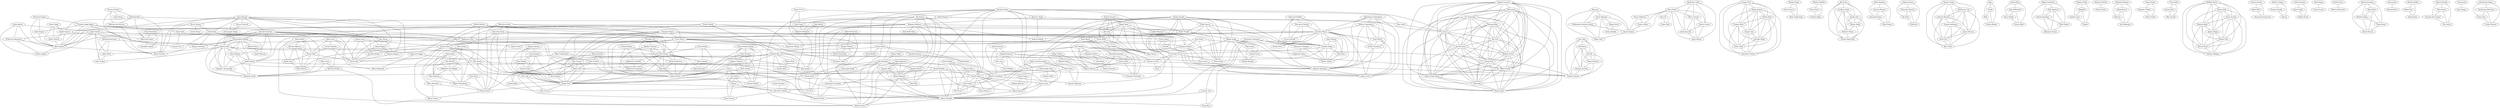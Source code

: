 strict graph G {
"Sonakshi Sinha";
"Arjun Kapoor";
"Priyanshu Chatterjee";
"Shraddha Das";
"Vishwa Mohan Badola";
"Arjun Rampal";
"Raj Kumar Yadav";
"Sharman Joshi";
"Anil Kapoor";
"Neha Ghelot";
"Swapna Nair";
"Zakir Hussain";
Dhanush;
"Asha Bhosle";
"Mangal Singh";
"Supriya Kumari";
"Sanjeev Jaiswal";
"Swara Bhaskar";
"Shruti Haasan";
"Neetu Singh";
"Vinay Pathak";
"Rhehan Malliek";
"Ranveer Singh";
"Rajpal Yadav";
"Pooja Chopra";
"Aanjjan Srivastav";
"Manoj Joshi";
"Raj Premi";
"Rohit Rajawat";
"Kirti Kulhari";
"Emraan Hashmi";
"Farzad Jehani";
"Taapsee Pannu";
"Kalki Koechlin";
"Mayuresh Wadkar";
"Manjari Fadnis";
"Pooja Bharti";
"Sai Tamhankar";
"Deepika Padukone";
Raju;
Tabu;
"Amir Dalvi";
"Kajal Aggarwal";
Dharmendra;
"Deepti Naval";
"Minissha Lamba";
"Niraj Kabi";
"Ragini Nandwani";
"Dharmesh Yelande";
"Imran Khan";
"Johny Lever";
"Amitabh Bachchan";
"Varun Badola";
"Waqima Gabbi";
"Riya Sen";
"Divyendu Sharma";
"Ileana D'Cruz";
"Ranbir Kapoor";
"Neha Ahuja";
"Rati Agnihotri";
"Ruslaan Mumtaz";
"Mushtaq Khan";
"Pankaj Tripathi";
"Waheeda Rehman";
"Jaya Prada";
"Kristina Akheeva";
"Sonal Chauhan";
"Ajay Devgn";
"Ashok Kumar";
"Hrithik Roshan";
"Gopal Thakur";
"Farooq Sheikh";
"Ranjan Chhabra";
"Jaideep Ahlawat";
"Purab Kohli";
"Mohd. Zeeshan Ayyub";
"Anshul Kataria";
"Jackie Shroff";
"Ann Mitchai";
"Shahid Kapoor";
"Abhishek Bachchan";
"Mona Wasu";
"Divya Dutta";
"Deepak Dobriyal";
"Prithviraj Sukumaran";
"Urvashi Rautela";
"Sunny Deol";
"Mona Lizza";
"Radhika Menon";
"Preity Zinta";
"Boman Irani";
"Manoj Bajpai";
"Harsh Raj Gond";
"Pulkit Samrat";
"Madhurima Tuli";
"Priyanka Chopra";
"Nargis Fakhri";
"Tena Desae";
"Manish Paul";
"Prateik Babbar";
"Siddharth Van Shipley";
"Irrfan Khan";
"Disha Pandey";
"Rituparna Sengupta";
"Sonu Sood";
"Richa Chadda";
"Asif Basra";
"Prabal Panjabi";
"Aftab Shivdasani";
"Mahakshay Chakraborty";
"Chetna Pande";
"Vivek Oberoi";
"Arshad Warsi";
"Kangana Ranaut";
"Nawazuddin Siddiqui";
"Paresh Ganatra";
"Katrina Kaif";
Asrani;
"Prem Chopra";
"Naseeruddin Shah";
"John Abraham";
"Rayo Bakhirta";
"Bipasha Basu";
"Bobby Deol";
"Saurabh Shukla";
"Leander Paes";
"Ranbir Chakma";
"Jackky Bhagnani";
"Tripta Parashar";
"Rohan Jardosh";
"Pawan Malhotra";
"Anushka Sharma";
"Parineeti Chopra";
"Dhruv Ganesh";
"Hitesh Patel";
"Paru Uma";
"Poonam Pandey";
Rehman;
"Manjot Singh";
"Manish Chaudhary";
"Neha Hinge";
"Mithun Chakraborty";
"Kay Kay Menon";
"Rajneesh Duggal";
"Prakash Raj";
"Juhi Chawla";
"Sunil Sawara";
"Arjun Mathur";
"Veena Malik";
"Aradhna Gupta";
"Kangna Ranaut";
"Farhan Akhtar";
"Ram Charan";
"Vishakha Singh";
"Sunil Shetty";
"Santosh Barmola";
"Ashwini Kalsekar";
"Hasan Zaidi";
"Aayushi Sharma";
"Anupam Kher";
"Shaad Randhawa";
"Rohit Bakshi";
"Benjamin Gilani";
"Sarita Joshi";
"Kareena Kapoor";
"Aida Al-Khashef";
"Soha Ali Khan";
"Lara Dutta";
Highphill;
"Karan Kundra";
"Asif Ali";
"Sheetal Singh";
"Maan Singh Deep";
"Kartik Tiwari";
"Priya Bathija";
"Mohammed Zeeshan Ayyub";
"Konkona Sen Sharma";
"Nana Patekar";
"Misti Mukherjee";
"Rajeev Khandelwal";
"Sharat Saxena";
"Neena Kulkarni";
Chutji;
"Akash Singh";
"Vinay Shukla";
"Chitrangda Singh";
"Rajender Thakur";
"Shilpa Shukla";
"Sushant Singh Rajput";
"Prachi Desai";
"Doyel Dhawan";
"Arya Babbar";
"Sachiin J Joshi";
"Anshuman Jha";
"Darshan Jariwala";
"Manjari Phadnis";
"Madhavi Sharma";
"Izabelle Leite";
"Suzana Rodrigues";
"Vaani Kapoor";
"Paras Arora";
"Isabelle Adjani";
"Sonali Bendre";
"Adi Irani";
"Sohum Shah";
"Sumeet Nijhawan";
"Ali Fazal";
Vikram;
"Aparna Bajpai";
"Amit Sadh";
"Gulshan Grover";
"Aarya Kumar";
"Manoj Bajpayee";
"Ravi Kishan";
"Andrea Jeremiah";
"Ashmit Patel";
"Touqeer Khan";
"Kulraj Randhawa";
"Rani Mukerji";
"Tanuj Virwani";
"Supriya Pathak";
"Anaika Soti";
"Ganesh Yadav";
"Shadab Kamal";
"Vir Das";
"Manu Rishi";
"Anurita Jha";
"Atul Parchure";
"Mahie Gill";
"Nandini Vaid";
"Bharati Achrekar";
"Vikram Singh";
"Rhea Chakraborty";
"Rajeshwari Sachdev";
"Chunky Pandey";
"Aditya Roy Kapur";
"Pankaj Kapur";
"Eijaz Khan";
"Rahul Bose";
"Anjali Patil";
"Atul Kulkarni";
"Saif Ali Khan";
"Gaurav Dwivedi";
"Puja Gupta";
"Paoli Dam";
Balli;
"Rajkummar Rao";
"Vidya Balan";
"Sunny Leone";
"Raghubir Yadav";
"Aditi Rao Hydari";
"Dev Goel";
"Adhyayan Suman";
"Aamir Khan";
"Yuvika Chaudhary";
"Vidyut Jamwal";
"Nushrat Bharucha";
"Lauren Gottlieb";
"Shadaab Khan";
"Mahesh Manjrekar";
"Jimmy Shergill";
"Mahesh Thakur";
"Ranvir Shorey";
"Tahira Kochchar";
"Dolly Ahluwalia";
"Varun Sharma";
"Tigmanshu Dhulia";
"Manisha Kelkar";
"Makarand Deshpande";
"Gunjan Vyas";
"Gihana Khan";
"Girish Kumar";
"Ali Zafar";
"Mukesh Tiwari";
"Amrita Rao";
"Saqib Saleem";
"Hussain Kuwajerwala";
"Kumar Mayank";
"Parul Yadav";
"Elli Avram";
Govinda;
"Prabhu Deva";
Tamannaah;
"Pallavi Sharda";
"Ronit Roy";
"Shekhar Kapur";
"Ravish Desai";
"Pooja Bose";
"Chitrangada Singh";
"Akshay Kumar";
"Neil Nitin Mukesh";
"Elena Kazan";
"Pooja Kumar";
"Luke Kenny";
"Kunaal Roy Kapur";
"Yashpal Sharma";
"Chhota Bheem";
"Nishant Malkani";
"Ayushmann Khurrana";
"Harsh Chhaya";
"Sadashiv Amrapurkar";
"Shraddha Kapoor";
"Padmini Kolhapure";
"Sanjai Mishra";
"Chirag Patil";
"Kamal Hassan";
"Sayantika Banerjee";
"Aanamika Bawa";
"Priya Anand";
"Randeep Hooda";
"Mita Vasisht";
"Sonam Kapoor";
"Ashwin Mushran";
"Ajay Devgan";
Siddharth;
"Aditya Om";
"Saurabh Singh";
"Sachiin Joshi";
"Milind Gunaji";
"Sanjay Dutt";
"Harish Patel";
Shivam;
"Anjula Singh Mahor";
"Uday Chopra";
"Jacqueline Fernandez";
"Riya Vij";
"Taaha Shah";
"Neha Sharma";
"Arshad Khan";
"Ritesh Deshmukh";
Anisa;
"Rajesh Sharma";
"Pooja Salvi";
"Prosenjit Chatterjee";
"Amrita Puri";
"Ameesha Patel";
"Abhay Deol";
"Om Puri";
"Anant Jog";
Mahak;
"Javed Jaffrey";
"Rajan Verma";
"Puneet Singh Ratn";
"Sumit Suri";
"Rishi Kapoor";
"Ishita Salot";
"Mohd Nazim";
"Paresh Rawal";
"Chandan Roy Sanyal";
"Akash Chopra";
"Shilpa Anand";
"Nisha Triloki";
"Anand Tiwari";
"Pramod Pathak";
"Joy Mukherjee";
"Sasheh Aagha";
"Kunal Khemu";
"Mohan Joshi";
"Devendra Trivedi";
"Ram Kapoor";
"Dimple Kapadia";
"Adah Sharma";
"Huma Qureshi";
"Vinay Virmani";
"Johnny Lever";
"Jitin Gulati";
"Arfi Lamba";
"Shah Rukh Khan";
"Karishma Tanna";
"Evelyn Sharma";
"Sonakshi Sinha" -- "Sunny Leone";
"Sonakshi Sinha" -- "Akshay Kumar";
"Sonakshi Sinha" -- "Sonali Bendre";
"Sonakshi Sinha" -- "Shahid Kapoor";
"Sonakshi Sinha" -- "Imran Khan";
"Sonakshi Sinha" -- "Saif Ali Khan";
"Sonakshi Sinha" -- "Jimmy Shergill";
"Sonakshi Sinha" -- "Sonu Sood";
"Sonakshi Sinha" -- "Vidyut Jamwal";
"Sonakshi Sinha" -- "Ranveer Singh";
"Sonakshi Sinha" -- "Chunky Pandey";
"Sonakshi Sinha" -- Asrani;
"Arjun Kapoor" -- "Prithviraj Sukumaran";
"Arjun Kapoor" -- "Jackie Shroff";
"Arjun Kapoor" -- "Rishi Kapoor";
"Arjun Kapoor" -- "Sasheh Aagha";
"Priyanshu Chatterjee" -- "Pooja Bose";
"Priyanshu Chatterjee" -- "Raghubir Yadav";
"Priyanshu Chatterjee" -- "Harsh Chhaya";
"Priyanshu Chatterjee" -- "Leander Paes";
"Priyanshu Chatterjee" -- "Jimmy Shergill";
"Priyanshu Chatterjee" -- "Rituparna Sengupta";
"Shraddha Das" -- "Madhavi Sharma";
"Shraddha Das" -- "Kulraj Randhawa";
"Shraddha Das" -- "Ravi Kishan";
"Shraddha Das" -- "Sanjai Mishra";
"Shraddha Das" -- "Eijaz Khan";
"Vishwa Mohan Badola" -- "Ranjan Chhabra";
"Vishwa Mohan Badola" -- "Disha Pandey";
"Vishwa Mohan Badola" -- "Sanjai Mishra";
"Vishwa Mohan Badola" -- "Zakir Hussain";
"Vishwa Mohan Badola" -- "Pramod Pathak";
"Arjun Rampal" -- "Manoj Bajpai";
"Arjun Rampal" -- "Chitrangada Singh";
"Arjun Rampal" -- "Huma Qureshi";
"Arjun Rampal" -- "Irrfan Khan";
"Arjun Rampal" -- "Amrita Rao";
"Arjun Rampal" -- "Shruti Haasan";
"Arjun Rampal" -- "Amitabh Bachchan";
"Arjun Rampal" -- "Gaurav Dwivedi";
"Arjun Rampal" -- "Rishi Kapoor";
"Arjun Rampal" -- "Kareena Kapoor";
"Arjun Rampal" -- "Ajay Devgn";
"Raj Kumar Yadav" -- "Anshuman Jha";
"Raj Kumar Yadav" -- "Aarya Kumar";
"Raj Kumar Yadav" -- "Sharat Saxena";
"Raj Kumar Yadav" -- "Divya Dutta";
"Raj Kumar Yadav" -- "Dhruv Ganesh";
"Sharman Joshi" -- "Soha Ali Khan";
"Sharman Joshi" -- "Sanjai Mishra";
"Sharman Joshi" -- "Javed Jaffrey";
"Anil Kapoor" -- "Deepika Padukone";
"Anil Kapoor" -- "Ameesha Patel";
"Anil Kapoor" -- "Saif Ali Khan";
"Anil Kapoor" -- "John Abraham";
"Anil Kapoor" -- "Kangna Ranaut";
"Anil Kapoor" -- "Manoj Bajpayee";
"Anil Kapoor" -- "Jacqueline Fernandez";
"Anil Kapoor" -- "Ronit Roy";
"Neha Ghelot" -- "Ann Mitchai";
"Neha Ghelot" -- "Siddharth Van Shipley";
"Neha Ghelot" -- "Neha Ahuja";
"Neha Ghelot" -- "Rayo Bakhirta";
"Neha Ghelot" -- "Rajeev Khandelwal";
"Swapna Nair" -- "Saurabh Singh";
"Swapna Nair" -- "Rohan Jardosh";
"Swapna Nair" -- "Touqeer Khan";
"Swapna Nair" -- "Gunjan Vyas";
"Swapna Nair" -- "Hitesh Patel";
"Swapna Nair" -- "Devendra Trivedi";
"Swapna Nair" -- "Ishita Salot";
"Zakir Hussain" -- "Ranjan Chhabra";
"Zakir Hussain" -- "Disha Pandey";
"Zakir Hussain" -- "Sanjai Mishra";
"Zakir Hussain" -- "Pramod Pathak";
Dhanush -- "Mohammed Zeeshan Ayyub";
Dhanush -- "Abhay Deol";
Dhanush -- "Sonam Kapoor";
Dhanush -- "Swara Bhaskar";
"Asha Bhosle" -- "Padmini Kolhapure";
"Asha Bhosle" -- "Ram Kapoor";
"Mangal Singh" -- "Sunil Sawara";
"Mangal Singh" -- "Maan Singh Deep";
"Supriya Kumari" -- "Rajan Verma";
"Supriya Kumari" -- "Rajpal Yadav";
"Supriya Kumari" -- "Veena Malik";
"Supriya Kumari" -- "Riya Sen";
"Supriya Kumari" -- "Arya Babbar";
"Sanjeev Jaiswal" -- "Atul Kulkarni";
"Sanjeev Jaiswal" -- "Ganesh Yadav";
"Sanjeev Jaiswal" -- "Nana Patekar";
"Sanjeev Jaiswal" -- "Farzad Jehani";
"Swara Bhaskar" -- "Deepti Naval";
"Swara Bhaskar" -- "Mohammed Zeeshan Ayyub";
"Swara Bhaskar" -- "Abhay Deol";
"Swara Bhaskar" -- "Farooq Sheikh";
"Swara Bhaskar" -- "Sonam Kapoor";
"Shruti Haasan" -- "Huma Qureshi";
"Shruti Haasan" -- "Irrfan Khan";
"Shruti Haasan" -- "Rishi Kapoor";
"Shruti Haasan" -- "Girish Kumar";
"Neetu Singh" -- "Pallavi Sharda";
"Neetu Singh" -- "Rishi Kapoor";
"Neetu Singh" -- "Ranbir Kapoor";
"Vinay Pathak" -- "Ravi Kishan";
"Vinay Pathak" -- "Dolly Ahluwalia";
"Vinay Pathak" -- "Ranvir Shorey";
"Rhehan Malliek" -- "Isabelle Adjani";
"Rhehan Malliek" -- "Preity Zinta";
"Ranveer Singh" -- "Supriya Pathak";
"Ranveer Singh" -- "Richa Chadda";
"Ranveer Singh" -- "Deepika Padukone";
"Rajpal Yadav" -- "Riya Sen";
"Rajpal Yadav" -- "Arya Babbar";
"Rajpal Yadav" -- "Jackky Bhagnani";
"Rajpal Yadav" -- "Rajan Verma";
"Rajpal Yadav" -- "Veena Malik";
"Rajpal Yadav" -- "Priya Anand";
"Pooja Chopra" -- "Vidyut Jamwal";
"Pooja Chopra" -- "Jaideep Ahlawat";
"Aanjjan Srivastav" -- "Sai Tamhankar";
"Aanjjan Srivastav" -- "Mushtaq Khan";
"Aanjjan Srivastav" -- "Mukesh Tiwari";
"Aanjjan Srivastav" -- "Mohan Joshi";
"Aanjjan Srivastav" -- "Milind Gunaji";
"Aanjjan Srivastav" -- "Anjula Singh Mahor";
"Aanjjan Srivastav" -- "Chirag Patil";
"Aanjjan Srivastav" -- "Anant Jog";
"Aanjjan Srivastav" -- "Atul Parchure";
"Aanjjan Srivastav" -- "Adi Irani";
"Aanjjan Srivastav" -- "Manoj Joshi";
"Aanjjan Srivastav" -- Asrani;
"Manoj Joshi" -- "Sai Tamhankar";
"Manoj Joshi" -- "Mushtaq Khan";
"Manoj Joshi" -- "Mukesh Tiwari";
"Manoj Joshi" -- "Mohan Joshi";
"Manoj Joshi" -- "Milind Gunaji";
"Manoj Joshi" -- "Anjula Singh Mahor";
"Manoj Joshi" -- "Chirag Patil";
"Manoj Joshi" -- "Atul Parchure";
"Manoj Joshi" -- "Adi Irani";
"Manoj Joshi" -- "Anant Jog";
"Manoj Joshi" -- Asrani;
"Raj Premi" -- "Aradhna Gupta";
"Raj Premi" -- "Puneet Singh Ratn";
"Raj Premi" -- "Anaika Soti";
"Raj Premi" -- "Mahesh Thakur";
"Raj Premi" -- "Vikram Singh";
"Rohit Rajawat" -- "Aanamika Bawa";
"Rohit Rajawat" -- "Mohd Nazim";
"Rohit Rajawat" -- "Aayushi Sharma";
"Kirti Kulhari" -- "Benjamin Gilani";
"Kirti Kulhari" -- "Yashpal Sharma";
"Kirti Kulhari" -- "Gulshan Grover";
"Kirti Kulhari" -- "Vir Das";
"Kirti Kulhari" -- "Luke Kenny";
"Kirti Kulhari" -- "Deepak Dobriyal";
"Kirti Kulhari" -- "Ashwin Mushran";
"Emraan Hashmi" -- "Vidya Balan";
"Emraan Hashmi" -- "Kalki Koechlin";
"Emraan Hashmi" -- "Konkona Sen Sharma";
"Emraan Hashmi" -- "Huma Qureshi";
"Farzad Jehani" -- "Atul Kulkarni";
"Farzad Jehani" -- "Ganesh Yadav";
"Farzad Jehani" -- "Nana Patekar";
"Taapsee Pannu" -- "Divyendu Sharma";
"Taapsee Pannu" -- Siddharth;
"Taapsee Pannu" -- "Ali Zafar";
"Kalki Koechlin" -- "Aditya Roy Kapur";
"Kalki Koechlin" -- "Deepika Padukone";
"Kalki Koechlin" -- "Huma Qureshi";
"Kalki Koechlin" -- "Ranbir Kapoor";
"Kalki Koechlin" -- "Konkona Sen Sharma";
"Mayuresh Wadkar" -- "Dharmesh Yelande";
"Mayuresh Wadkar" -- "Kay Kay Menon";
"Mayuresh Wadkar" -- "Prabhu Deva";
"Mayuresh Wadkar" -- "Lauren Gottlieb";
"Manjari Fadnis" -- "Madhurima Tuli";
"Manjari Fadnis" -- "Santosh Barmola";
"Manjari Fadnis" -- "Suzana Rodrigues";
"Manjari Fadnis" -- "Sumit Suri";
"Manjari Fadnis" -- "Jitin Gulati";
"Manjari Fadnis" -- "Varun Sharma";
"Pooja Bharti" -- "Rajesh Sharma";
"Pooja Bharti" -- "Sayantika Banerjee";
"Pooja Bharti" -- "Arya Babbar";
"Pooja Bharti" -- "Harish Patel";
"Pooja Bharti" -- "Prosenjit Chatterjee";
"Sai Tamhankar" -- "Mushtaq Khan";
"Sai Tamhankar" -- "Mukesh Tiwari";
"Sai Tamhankar" -- "Mohan Joshi";
"Sai Tamhankar" -- "Milind Gunaji";
"Sai Tamhankar" -- "Anjula Singh Mahor";
"Sai Tamhankar" -- "Chirag Patil";
"Sai Tamhankar" -- "Anant Jog";
"Sai Tamhankar" -- "Atul Parchure";
"Sai Tamhankar" -- "Adi Irani";
"Sai Tamhankar" -- Asrani;
"Deepika Padukone" -- "Aditya Roy Kapur";
"Deepika Padukone" -- "Richa Chadda";
"Deepika Padukone" -- "Ameesha Patel";
"Deepika Padukone" -- "Ranbir Kapoor";
"Deepika Padukone" -- "Saif Ali Khan";
"Deepika Padukone" -- "John Abraham";
"Deepika Padukone" -- "Jacqueline Fernandez";
"Deepika Padukone" -- "Supriya Pathak";
"Deepika Padukone" -- "Shah Rukh Khan";
Raju -- Balli;
Raju -- "Chhota Bheem";
Raju -- Chutji;
Tabu -- "Lara Dutta";
Tabu -- Vikram;
Tabu -- "Neil Nitin Mukesh";
Tabu -- "Vinay Virmani";
"Amir Dalvi" -- "Asif Ali";
"Amir Dalvi" -- "Darshan Jariwala";
"Amir Dalvi" -- "Asif Basra";
"Amir Dalvi" -- "Yashpal Sharma";
"Amir Dalvi" -- "Neena Kulkarni";
"Kajal Aggarwal" -- "Anupam Kher";
"Kajal Aggarwal" -- "Jimmy Shergill";
"Kajal Aggarwal" -- "Manoj Bajpayee";
"Kajal Aggarwal" -- "Akshay Kumar";
Dharmendra -- "Bobby Deol";
Dharmendra -- "Kristina Akheeva";
Dharmendra -- "Sunny Deol";
Dharmendra -- "Neha Sharma";
"Deepti Naval" -- "Farooq Sheikh";
"Minissha Lamba" -- "Harsh Raj Gond";
"Minissha Lamba" -- "Paresh Rawal";
"Minissha Lamba" -- "Sanjay Dutt";
"Minissha Lamba" -- "Arshad Warsi";
"Minissha Lamba" -- "Ravi Kishan";
"Minissha Lamba" -- "Vivek Oberoi";
"Niraj Kabi" -- "Aida Al-Khashef";
"Niraj Kabi" -- "Sohum Shah";
"Niraj Kabi" -- "Vinay Shukla";
"Ragini Nandwani" -- "Rohit Bakshi";
"Ragini Nandwani" -- "Rati Agnihotri";
"Ragini Nandwani" -- "Adhyayan Suman";
"Ragini Nandwani" -- "Ashwini Kalsekar";
"Dharmesh Yelande" -- "Kay Kay Menon";
"Dharmesh Yelande" -- "Prabhu Deva";
"Dharmesh Yelande" -- "Lauren Gottlieb";
"Imran Khan" -- "Pankaj Kapur";
"Imran Khan" -- "Akshay Kumar";
"Imran Khan" -- "Sonali Bendre";
"Imran Khan" -- "Kareena Kapoor";
"Imran Khan" -- "Anushka Sharma";
"Johny Lever" -- "Aditi Rao Hydari";
"Johny Lever" -- "Urvashi Rautela";
"Johny Lever" -- "Amrita Rao";
"Johny Lever" -- "Sunny Deol";
"Johny Lever" -- "Akshay Kumar";
"Amitabh Bachchan" -- "Manoj Bajpai";
"Amitabh Bachchan" -- "Randeep Hooda";
"Amitabh Bachchan" -- "Nawazuddin Siddiqui";
"Amitabh Bachchan" -- "Amrita Rao";
"Amitabh Bachchan" -- "Rani Mukerji";
"Amitabh Bachchan" -- "Kareena Kapoor";
"Amitabh Bachchan" -- "Ajay Devgn";
"Amitabh Bachchan" -- "Sadashiv Amrapurkar";
"Amitabh Bachchan" -- "Katrina Kaif";
"Amitabh Bachchan" -- "Saqib Saleem";
"Varun Badola" -- "Manish Paul";
"Varun Badola" -- "Manish Chaudhary";
"Varun Badola" -- "Puja Gupta";
"Varun Badola" -- "Elli Avram";
"Waqima Gabbi" -- Mahak;
"Waqima Gabbi" -- Highphill;
"Waqima Gabbi" -- "Izabelle Leite";
"Riya Sen" -- "Rajan Verma";
"Riya Sen" -- "Veena Malik";
"Riya Sen" -- "Arya Babbar";
"Divyendu Sharma" -- Siddharth;
"Divyendu Sharma" -- "Ali Zafar";
"Ileana D'Cruz" -- "Padmini Kolhapure";
"Ileana D'Cruz" -- "Parul Yadav";
"Ileana D'Cruz" -- "Shahid Kapoor";
"Ranbir Kapoor" -- "Aditya Roy Kapur";
"Ranbir Kapoor" -- "Rishi Kapoor";
"Ranbir Kapoor" -- "Pallavi Sharda";
"Neha Ahuja" -- "Siddharth Van Shipley";
"Neha Ahuja" -- "Ann Mitchai";
"Neha Ahuja" -- "Rayo Bakhirta";
"Neha Ahuja" -- "Rajeev Khandelwal";
"Rati Agnihotri" -- "Rohit Bakshi";
"Rati Agnihotri" -- "Adhyayan Suman";
"Rati Agnihotri" -- "Ashwini Kalsekar";
"Ruslaan Mumtaz" -- "Chetna Pande";
"Mushtaq Khan" -- "Mukesh Tiwari";
"Mushtaq Khan" -- "Mohan Joshi";
"Mushtaq Khan" -- "Milind Gunaji";
"Mushtaq Khan" -- "Anjula Singh Mahor";
"Mushtaq Khan" -- "Chirag Patil";
"Mushtaq Khan" -- "Anant Jog";
"Mushtaq Khan" -- "Atul Parchure";
"Mushtaq Khan" -- "Adi Irani";
"Mushtaq Khan" -- Asrani;
"Pankaj Tripathi" -- "Ali Fazal";
"Pankaj Tripathi" -- "Richa Chadda";
"Pankaj Tripathi" -- "Pulkit Samrat";
"Pankaj Tripathi" -- "Vishakha Singh";
"Pankaj Tripathi" -- "Mona Wasu";
"Pankaj Tripathi" -- "Sumeet Nijhawan";
"Pankaj Tripathi" -- "Mohd. Zeeshan Ayyub";
"Pankaj Tripathi" -- "Manjot Singh";
"Pankaj Tripathi" -- "Priya Anand";
"Pankaj Tripathi" -- "Manish Chaudhary";
"Waheeda Rehman" -- "Ashok Kumar";
"Waheeda Rehman" -- "Joy Mukherjee";
"Waheeda Rehman" -- Rehman;
"Jaya Prada" -- "Kangana Ranaut";
"Jaya Prada" -- "Paras Arora";
"Jaya Prada" -- "Prakash Raj";
"Jaya Prada" -- "Mahesh Manjrekar";
"Kristina Akheeva" -- "Bobby Deol";
"Kristina Akheeva" -- "Sunny Deol";
"Kristina Akheeva" -- "Neha Sharma";
"Sonal Chauhan" -- "Neil Nitin Mukesh";
"Ajay Devgn" -- "Amrita Rao";
"Ajay Devgn" -- "Manoj Bajpai";
"Ajay Devgn" -- "Kareena Kapoor";
"Ashok Kumar" -- "Joy Mukherjee";
"Ashok Kumar" -- Rehman;
"Hrithik Roshan" -- "Kangana Ranaut";
"Hrithik Roshan" -- "Rajneesh Duggal";
"Hrithik Roshan" -- "Misti Mukherjee";
"Hrithik Roshan" -- "Priyanka Chopra";
"Hrithik Roshan" -- "Juhi Chawla";
"Hrithik Roshan" -- "Vivek Oberoi";
"Hrithik Roshan" -- "Katrina Kaif";
"Gopal Thakur" -- "Rajender Thakur";
"Gopal Thakur" -- "Nisha Triloki";
"Ranjan Chhabra" -- "Disha Pandey";
"Ranjan Chhabra" -- "Sanjai Mishra";
"Ranjan Chhabra" -- "Pramod Pathak";
"Jaideep Ahlawat" -- "Vidyut Jamwal";
"Purab Kohli" -- "Sarita Joshi";
"Purab Kohli" -- "Mita Vasisht";
"Mohd. Zeeshan Ayyub" -- "Mona Wasu";
"Mohd. Zeeshan Ayyub" -- "Sumeet Nijhawan";
"Mohd. Zeeshan Ayyub" -- "Manish Chaudhary";
"Anshul Kataria" -- "Priya Bathija";
"Anshul Kataria" -- "Paru Uma";
"Anshul Kataria" -- "Deepak Dobriyal";
"Jackie Shroff" -- "Sasheh Aagha";
"Jackie Shroff" -- "Abhishek Bachchan";
"Jackie Shroff" -- "Ashmit Patel";
"Jackie Shroff" -- "Katrina Kaif";
"Jackie Shroff" -- "Aamir Khan";
"Jackie Shroff" -- "Rishi Kapoor";
"Jackie Shroff" -- "Uday Chopra";
"Jackie Shroff" -- "Prithviraj Sukumaran";
"Jackie Shroff" -- "Veena Malik";
"Ann Mitchai" -- "Siddharth Van Shipley";
"Ann Mitchai" -- "Rayo Bakhirta";
"Ann Mitchai" -- "Rajeev Khandelwal";
"Shahid Kapoor" -- "Parul Yadav";
"Shahid Kapoor" -- "Padmini Kolhapure";
"Shahid Kapoor" -- "Sonu Sood";
"Shahid Kapoor" -- Asrani;
"Abhishek Bachchan" -- "Aamir Khan";
"Abhishek Bachchan" -- "Katrina Kaif";
"Abhishek Bachchan" -- "Uday Chopra";
"Mona Wasu" -- "Sumeet Nijhawan";
"Mona Wasu" -- "Manish Chaudhary";
"Divya Dutta" -- "Riya Vij";
"Divya Dutta" -- "Taaha Shah";
"Divya Dutta" -- "Anshuman Jha";
"Divya Dutta" -- "Aarya Kumar";
"Divya Dutta" -- "Sharat Saxena";
"Divya Dutta" -- "Farhan Akhtar";
"Divya Dutta" -- "Pawan Malhotra";
"Divya Dutta" -- "Dhruv Ganesh";
"Divya Dutta" -- "Sonam Kapoor";
"Deepak Dobriyal" -- "Yashpal Sharma";
"Deepak Dobriyal" -- "Gulshan Grover";
"Deepak Dobriyal" -- "Priya Bathija";
"Deepak Dobriyal" -- "Vir Das";
"Deepak Dobriyal" -- "Paru Uma";
"Prithviraj Sukumaran" -- "Sasheh Aagha";
"Prithviraj Sukumaran" -- "Rishi Kapoor";
"Urvashi Rautela" -- "Amrita Rao";
"Urvashi Rautela" -- "Sunny Deol";
"Sunny Deol" -- "Neha Sharma";
"Sunny Deol" -- "Bobby Deol";
"Sunny Deol" -- "Amrita Rao";
"Mona Lizza" -- "Aditi Rao Hydari";
"Mona Lizza" -- "Randeep Hooda";
"Radhika Menon" -- "Karan Kundra";
"Radhika Menon" -- "Aparna Bajpai";
"Radhika Menon" -- "Sheetal Singh";
"Radhika Menon" -- "Nishant Malkani";
"Radhika Menon" -- "Hasan Zaidi";
"Radhika Menon" -- "Nandini Vaid";
"Radhika Menon" -- "Ravish Desai";
"Preity Zinta" -- "Isabelle Adjani";
"Boman Irani" -- "Saurabh Shukla";
"Boman Irani" -- "Amrita Rao";
"Boman Irani" -- "Arshad Warsi";
"Manoj Bajpai" -- "Kareena Kapoor";
"Manoj Bajpai" -- "Amrita Rao";
"Harsh Raj Gond" -- "Ravi Kishan";
"Harsh Raj Gond" -- "Paresh Rawal";
"Harsh Raj Gond" -- "Sanjay Dutt";
"Harsh Raj Gond" -- "Arshad Warsi";
"Harsh Raj Gond" -- "Vivek Oberoi";
"Pulkit Samrat" -- "Ali Fazal";
"Pulkit Samrat" -- "Richa Chadda";
"Pulkit Samrat" -- "Vishakha Singh";
"Pulkit Samrat" -- "Manjot Singh";
"Pulkit Samrat" -- "Priya Anand";
"Madhurima Tuli" -- "Santosh Barmola";
"Madhurima Tuli" -- "Suzana Rodrigues";
"Madhurima Tuli" -- "Sumit Suri";
"Madhurima Tuli" -- "Jitin Gulati";
"Madhurima Tuli" -- "Varun Sharma";
"Priyanka Chopra" -- "Atul Kulkarni";
"Priyanka Chopra" -- "Kangana Ranaut";
"Priyanka Chopra" -- "Vivek Oberoi";
"Priyanka Chopra" -- "Prem Chopra";
"Priyanka Chopra" -- "Sanjay Dutt";
"Priyanka Chopra" -- "Prakash Raj";
"Priyanka Chopra" -- Govinda;
"Priyanka Chopra" -- "Johnny Lever";
"Priyanka Chopra" -- "Ram Charan";
"Priyanka Chopra" -- "Mahie Gill";
"Nargis Fakhri" -- "John Abraham";
"Tena Desae" -- "Paresh Rawal";
"Tena Desae" -- "Rajeev Khandelwal";
"Manish Paul" -- "Manish Chaudhary";
"Manish Paul" -- "Puja Gupta";
"Manish Paul" -- "Elli Avram";
"Prateik Babbar" -- "Makarand Deshpande";
"Prateik Babbar" -- "Rajeshwari Sachdev";
"Prateik Babbar" -- "Ravi Kishan";
"Siddharth Van Shipley" -- "Rayo Bakhirta";
"Siddharth Van Shipley" -- "Rajeev Khandelwal";
"Irrfan Khan" -- "Bharati Achrekar";
"Irrfan Khan" -- "Nawazuddin Siddiqui";
"Irrfan Khan" -- "Huma Qureshi";
"Irrfan Khan" -- "Jimmy Shergill";
"Irrfan Khan" -- "Rishi Kapoor";
"Irrfan Khan" -- "Soha Ali Khan";
"Irrfan Khan" -- "Mahie Gill";
"Disha Pandey" -- "Sanjai Mishra";
"Disha Pandey" -- "Pramod Pathak";
"Rituparna Sengupta" -- "Raghubir Yadav";
"Rituparna Sengupta" -- "Harsh Chhaya";
"Sonu Sood" -- Asrani;
"Richa Chadda" -- "Ali Fazal";
"Richa Chadda" -- "Vishakha Singh";
"Richa Chadda" -- "Supriya Pathak";
"Richa Chadda" -- "Manjot Singh";
"Richa Chadda" -- "Priya Anand";
"Asif Basra" -- "Darshan Jariwala";
"Asif Basra" -- "Yashpal Sharma";
"Asif Basra" -- "Neena Kulkarni";
"Asif Basra" -- "Asif Ali";
"Prabal Panjabi" -- "Tigmanshu Dhulia";
"Prabal Panjabi" -- "Ram Kapoor";
"Prabal Panjabi" -- "Rhea Chakraborty";
"Prabal Panjabi" -- "Kay Kay Menon";
"Prabal Panjabi" -- "Saqib Saleem";
"Prabal Panjabi" -- "Rajkummar Rao";
"Aftab Shivdasani" -- "Karishma Tanna";
"Aftab Shivdasani" -- "Vivek Oberoi";
"Aftab Shivdasani" -- "Manjari Phadnis";
"Aftab Shivdasani" -- "Ritesh Deshmukh";
"Mahakshay Chakraborty" -- "Sunil Shetty";
"Mahakshay Chakraborty" -- "Mahesh Manjrekar";
"Mahakshay Chakraborty" -- "Johnny Lever";
"Mahakshay Chakraborty" -- "Yuvika Chaudhary";
"Mahakshay Chakraborty" -- "Mithun Chakraborty";
"Mahakshay Chakraborty" -- "Kay Kay Menon";
"Vivek Oberoi" -- "Karishma Tanna";
"Vivek Oberoi" -- "Kangana Ranaut";
"Vivek Oberoi" -- "Paresh Rawal";
"Vivek Oberoi" -- "Neha Sharma";
"Vivek Oberoi" -- "Manjari Phadnis";
"Vivek Oberoi" -- "Sanjay Dutt";
"Vivek Oberoi" -- "Ritesh Deshmukh";
"Vivek Oberoi" -- "Arshad Warsi";
"Vivek Oberoi" -- "Ravi Kishan";
"Arshad Warsi" -- "Paresh Rawal";
"Arshad Warsi" -- "Akash Chopra";
"Arshad Warsi" -- "Amrita Rao";
"Arshad Warsi" -- "Saurabh Shukla";
"Arshad Warsi" -- "Sanjay Dutt";
"Arshad Warsi" -- "Ravi Kishan";
"Arshad Warsi" -- "Tahira Kochchar";
"Kangana Ranaut" -- "Paras Arora";
"Kangana Ranaut" -- "Prakash Raj";
"Kangana Ranaut" -- "Mahesh Manjrekar";
"Nawazuddin Siddiqui" -- "Doyel Dhawan";
"Nawazuddin Siddiqui" -- "Bharati Achrekar";
"Nawazuddin Siddiqui" -- "Randeep Hooda";
"Nawazuddin Siddiqui" -- "Rani Mukerji";
"Nawazuddin Siddiqui" -- "Bipasha Basu";
"Nawazuddin Siddiqui" -- "Sadashiv Amrapurkar";
"Nawazuddin Siddiqui" -- "Katrina Kaif";
"Nawazuddin Siddiqui" -- "Saqib Saleem";
"Paresh Ganatra" -- "Hussain Kuwajerwala";
"Paresh Ganatra" -- "Anjali Patil";
"Katrina Kaif" -- "Rajneesh Duggal";
"Katrina Kaif" -- "Misti Mukherjee";
"Katrina Kaif" -- "Rani Mukerji";
"Katrina Kaif" -- "Juhi Chawla";
"Katrina Kaif" -- "Randeep Hooda";
"Katrina Kaif" -- "Aamir Khan";
"Katrina Kaif" -- "Uday Chopra";
"Katrina Kaif" -- "Sadashiv Amrapurkar";
"Katrina Kaif" -- "Saqib Saleem";
Asrani -- "Mukesh Tiwari";
Asrani -- "Mohan Joshi";
Asrani -- "Milind Gunaji";
Asrani -- "Anjula Singh Mahor";
Asrani -- "Chirag Patil";
Asrani -- "Anant Jog";
Asrani -- "Atul Parchure";
Asrani -- "Adi Irani";
"Prem Chopra" -- "Johnny Lever";
"Prem Chopra" -- Govinda;
"Naseeruddin Shah" -- "Sunny Leone";
"Naseeruddin Shah" -- "Randeep Hooda";
"Naseeruddin Shah" -- "Sachiin J Joshi";
"John Abraham" -- "Chitrangda Singh";
"John Abraham" -- "Ameesha Patel";
"John Abraham" -- "Prachi Desai";
"John Abraham" -- "Saif Ali Khan";
"John Abraham" -- "Kangna Ranaut";
"John Abraham" -- "Manoj Bajpayee";
"John Abraham" -- "Jacqueline Fernandez";
"John Abraham" -- "Ronit Roy";
"Rayo Bakhirta" -- "Rajeev Khandelwal";
"Bipasha Basu" -- "Doyel Dhawan";
"Bobby Deol" -- "Neha Sharma";
"Saurabh Shukla" -- "Amrita Rao";
"Leander Paes" -- "Pooja Bose";
"Leander Paes" -- "Jimmy Shergill";
"Ranbir Chakma" -- Shivam;
"Ranbir Chakma" -- "Poonam Pandey";
"Jackky Bhagnani" -- "Priya Anand";
"Tripta Parashar" -- "Akash Singh";
"Tripta Parashar" -- "Shilpa Anand";
"Rohan Jardosh" -- "Saurabh Singh";
"Rohan Jardosh" -- "Touqeer Khan";
"Rohan Jardosh" -- "Gunjan Vyas";
"Rohan Jardosh" -- "Hitesh Patel";
"Rohan Jardosh" -- "Devendra Trivedi";
"Rohan Jardosh" -- "Ishita Salot";
"Pawan Malhotra" -- "Farhan Akhtar";
"Pawan Malhotra" -- "Sonam Kapoor";
"Anushka Sharma" -- "Pankaj Kapur";
"Parineeti Chopra" -- "Vaani Kapoor";
"Parineeti Chopra" -- "Rishi Kapoor";
"Parineeti Chopra" -- "Sushant Singh Rajput";
"Dhruv Ganesh" -- "Anshuman Jha";
"Dhruv Ganesh" -- "Aarya Kumar";
"Dhruv Ganesh" -- "Sharat Saxena";
"Hitesh Patel" -- "Saurabh Singh";
"Hitesh Patel" -- "Touqeer Khan";
"Hitesh Patel" -- "Gunjan Vyas";
"Hitesh Patel" -- "Devendra Trivedi";
"Hitesh Patel" -- "Ishita Salot";
"Paru Uma" -- "Priya Bathija";
"Poonam Pandey" -- Shivam;
Rehman -- "Joy Mukherjee";
"Manjot Singh" -- "Ali Fazal";
"Manjot Singh" -- "Vishakha Singh";
"Manjot Singh" -- "Manu Rishi";
"Manjot Singh" -- "Anand Tiwari";
"Manjot Singh" -- "Dimple Kapadia";
"Manjot Singh" -- "Priya Anand";
"Manish Chaudhary" -- "Elli Avram";
"Manish Chaudhary" -- "Puja Gupta";
"Manish Chaudhary" -- "Sumeet Nijhawan";
"Neha Hinge" -- "Tanuj Virwani";
"Mithun Chakraborty" -- "Sunil Shetty";
"Mithun Chakraborty" -- "Mahesh Manjrekar";
"Mithun Chakraborty" -- "Johnny Lever";
"Mithun Chakraborty" -- "Yuvika Chaudhary";
"Mithun Chakraborty" -- "Kay Kay Menon";
"Kay Kay Menon" -- "Yuvika Chaudhary";
"Kay Kay Menon" -- "Tigmanshu Dhulia";
"Kay Kay Menon" -- "Harsh Chhaya";
"Kay Kay Menon" -- "Vishakha Singh";
"Kay Kay Menon" -- "Mahesh Manjrekar";
"Kay Kay Menon" -- "Johnny Lever";
"Kay Kay Menon" -- "Sunil Shetty";
"Kay Kay Menon" -- "Prabhu Deva";
"Kay Kay Menon" -- "Paoli Dam";
"Kay Kay Menon" -- "Arjun Mathur";
"Kay Kay Menon" -- "Lauren Gottlieb";
"Kay Kay Menon" -- "Rajkummar Rao";
"Rajneesh Duggal" -- "Juhi Chawla";
"Rajneesh Duggal" -- "Misti Mukherjee";
"Prakash Raj" -- "Sachiin Joshi";
"Prakash Raj" -- "Paras Arora";
"Prakash Raj" -- "Sanjay Dutt";
"Prakash Raj" -- "Gihana Khan";
"Prakash Raj" -- "Mahesh Manjrekar";
"Prakash Raj" -- "Atul Kulkarni";
"Prakash Raj" -- "Prachi Desai";
"Prakash Raj" -- "Om Puri";
"Prakash Raj" -- "Ram Charan";
"Prakash Raj" -- "Mahie Gill";
"Juhi Chawla" -- "Misti Mukherjee";
"Juhi Chawla" -- "Sanjay Dutt";
"Juhi Chawla" -- "Dev Goel";
"Juhi Chawla" -- "Chunky Pandey";
"Juhi Chawla" -- "Adah Sharma";
"Sunil Sawara" -- "Maan Singh Deep";
"Arjun Mathur" -- "Vishakha Singh";
"Arjun Mathur" -- "Paoli Dam";
"Arjun Mathur" -- "Harsh Chhaya";
"Veena Malik" -- "Arya Babbar";
"Veena Malik" -- "Ashmit Patel";
"Veena Malik" -- "Rajan Verma";
"Aradhna Gupta" -- "Vikram Singh";
"Aradhna Gupta" -- "Puneet Singh Ratn";
"Aradhna Gupta" -- "Anaika Soti";
"Aradhna Gupta" -- "Mahesh Thakur";
"Kangna Ranaut" -- "Ronit Roy";
"Kangna Ranaut" -- "Manoj Bajpayee";
"Farhan Akhtar" -- "Sonam Kapoor";
"Ram Charan" -- "Atul Kulkarni";
"Ram Charan" -- "Sanjay Dutt";
"Ram Charan" -- "Mahie Gill";
"Vishakha Singh" -- "Ali Fazal";
"Vishakha Singh" -- "Harsh Chhaya";
"Vishakha Singh" -- "Paoli Dam";
"Vishakha Singh" -- "Priya Anand";
"Sunil Shetty" -- "Mahesh Manjrekar";
"Sunil Shetty" -- "Johnny Lever";
"Sunil Shetty" -- "Yuvika Chaudhary";
"Santosh Barmola" -- "Suzana Rodrigues";
"Santosh Barmola" -- "Sumit Suri";
"Santosh Barmola" -- "Jitin Gulati";
"Santosh Barmola" -- "Varun Sharma";
"Ashwini Kalsekar" -- "Rohit Bakshi";
"Ashwini Kalsekar" -- "Adhyayan Suman";
"Hasan Zaidi" -- "Karan Kundra";
"Hasan Zaidi" -- "Aparna Bajpai";
"Hasan Zaidi" -- "Sheetal Singh";
"Hasan Zaidi" -- "Nishant Malkani";
"Hasan Zaidi" -- "Nandini Vaid";
"Hasan Zaidi" -- "Ravish Desai";
"Aayushi Sharma" -- "Aanamika Bawa";
"Aayushi Sharma" -- "Mohd Nazim";
"Anupam Kher" -- "Jimmy Shergill";
"Anupam Kher" -- "Manoj Bajpayee";
"Anupam Kher" -- "Akshay Kumar";
"Shaad Randhawa" -- "Aditya Roy Kapur";
"Shaad Randhawa" -- "Shraddha Kapoor";
"Rohit Bakshi" -- "Adhyayan Suman";
"Benjamin Gilani" -- "Ashwin Mushran";
"Benjamin Gilani" -- "Luke Kenny";
"Sarita Joshi" -- "Mita Vasisht";
"Kareena Kapoor" -- "Amrita Rao";
"Aida Al-Khashef" -- "Sohum Shah";
"Aida Al-Khashef" -- "Vinay Shukla";
"Soha Ali Khan" -- "Sanjai Mishra";
"Soha Ali Khan" -- "Javed Jaffrey";
"Soha Ali Khan" -- "Jimmy Shergill";
"Soha Ali Khan" -- "Mahie Gill";
"Lara Dutta" -- "Neil Nitin Mukesh";
"Lara Dutta" -- Vikram;
"Lara Dutta" -- "Vinay Virmani";
Highphill -- Mahak;
Highphill -- "Izabelle Leite";
"Karan Kundra" -- "Aparna Bajpai";
"Karan Kundra" -- "Sheetal Singh";
"Karan Kundra" -- "Nishant Malkani";
"Karan Kundra" -- "Nandini Vaid";
"Karan Kundra" -- "Ravish Desai";
"Asif Ali" -- "Darshan Jariwala";
"Asif Ali" -- "Yashpal Sharma";
"Asif Ali" -- "Neena Kulkarni";
"Sheetal Singh" -- "Aparna Bajpai";
"Sheetal Singh" -- "Nishant Malkani";
"Sheetal Singh" -- "Nandini Vaid";
"Sheetal Singh" -- "Ravish Desai";
"Kartik Tiwari" -- "Nushrat Bharucha";
"Mohammed Zeeshan Ayyub" -- "Abhay Deol";
"Mohammed Zeeshan Ayyub" -- "Sonam Kapoor";
"Konkona Sen Sharma" -- "Huma Qureshi";
"Nana Patekar" -- "Atul Kulkarni";
"Nana Patekar" -- "Ganesh Yadav";
"Rajeev Khandelwal" -- "Paresh Rawal";
"Sharat Saxena" -- "Anshuman Jha";
"Sharat Saxena" -- "Aarya Kumar";
"Neena Kulkarni" -- "Darshan Jariwala";
"Neena Kulkarni" -- "Yashpal Sharma";
Chutji -- Balli;
Chutji -- "Chhota Bheem";
"Akash Singh" -- "Shilpa Anand";
"Vinay Shukla" -- "Sohum Shah";
"Chitrangda Singh" -- "Prachi Desai";
"Rajender Thakur" -- "Nisha Triloki";
"Shilpa Shukla" -- "Rajesh Sharma";
"Shilpa Shukla" -- "Shadab Kamal";
"Sushant Singh Rajput" -- "Vaani Kapoor";
"Sushant Singh Rajput" -- "Amit Sadh";
"Sushant Singh Rajput" -- "Rishi Kapoor";
"Sushant Singh Rajput" -- "Amrita Puri";
"Sushant Singh Rajput" -- "Rajkummar Rao";
"Prachi Desai" -- "Om Puri";
"Prachi Desai" -- "Sanjay Dutt";
"Arya Babbar" -- "Harish Patel";
"Arya Babbar" -- "Rajan Verma";
"Arya Babbar" -- "Sayantika Banerjee";
"Arya Babbar" -- "Prosenjit Chatterjee";
"Arya Babbar" -- "Rajesh Sharma";
"Sachiin J Joshi" -- "Sunny Leone";
"Anshuman Jha" -- "Aarya Kumar";
"Darshan Jariwala" -- "Yashpal Sharma";
"Manjari Phadnis" -- "Karishma Tanna";
"Manjari Phadnis" -- "Ritesh Deshmukh";
"Madhavi Sharma" -- "Kulraj Randhawa";
"Madhavi Sharma" -- "Ravi Kishan";
"Madhavi Sharma" -- "Sanjai Mishra";
"Madhavi Sharma" -- "Eijaz Khan";
"Izabelle Leite" -- Mahak;
"Suzana Rodrigues" -- "Sumit Suri";
"Suzana Rodrigues" -- "Jitin Gulati";
"Suzana Rodrigues" -- "Varun Sharma";
"Vaani Kapoor" -- "Rishi Kapoor";
"Paras Arora" -- "Mahesh Manjrekar";
"Sonali Bendre" -- "Akshay Kumar";
"Adi Irani" -- "Mukesh Tiwari";
"Adi Irani" -- "Mohan Joshi";
"Adi Irani" -- "Milind Gunaji";
"Adi Irani" -- "Anjula Singh Mahor";
"Adi Irani" -- "Chirag Patil";
"Adi Irani" -- "Anant Jog";
"Adi Irani" -- "Atul Parchure";
"Ali Fazal" -- "Gulshan Grover";
"Ali Fazal" -- Anisa;
"Ali Fazal" -- "Priya Anand";
Vikram -- "Neil Nitin Mukesh";
Vikram -- "Vinay Virmani";
"Aparna Bajpai" -- "Nishant Malkani";
"Aparna Bajpai" -- "Nandini Vaid";
"Aparna Bajpai" -- "Ravish Desai";
"Amit Sadh" -- "Amrita Puri";
"Amit Sadh" -- "Rajkummar Rao";
"Gulshan Grover" -- "Yashpal Sharma";
"Gulshan Grover" -- Anisa;
"Gulshan Grover" -- "Vir Das";
"Manoj Bajpayee" -- "Akshay Kumar";
"Manoj Bajpayee" -- "Jimmy Shergill";
"Manoj Bajpayee" -- "Ronit Roy";
"Ravi Kishan" -- "Eijaz Khan";
"Ravi Kishan" -- "Paresh Rawal";
"Ravi Kishan" -- "Makarand Deshpande";
"Ravi Kishan" -- "Sanjai Mishra";
"Ravi Kishan" -- "Sanjay Dutt";
"Ravi Kishan" -- "Kulraj Randhawa";
"Ravi Kishan" -- "Ranvir Shorey";
"Ravi Kishan" -- "Rajeshwari Sachdev";
"Ravi Kishan" -- "Dolly Ahluwalia";
"Andrea Jeremiah" -- "Kamal Hassan";
"Andrea Jeremiah" -- "Pooja Kumar";
"Andrea Jeremiah" -- "Shekhar Kapur";
"Andrea Jeremiah" -- "Rahul Bose";
"Touqeer Khan" -- "Saurabh Singh";
"Touqeer Khan" -- "Gunjan Vyas";
"Touqeer Khan" -- "Devendra Trivedi";
"Touqeer Khan" -- "Ishita Salot";
"Kulraj Randhawa" -- "Sanjai Mishra";
"Kulraj Randhawa" -- "Eijaz Khan";
"Rani Mukerji" -- "Randeep Hooda";
"Rani Mukerji" -- "Sadashiv Amrapurkar";
"Rani Mukerji" -- "Saqib Saleem";
"Anaika Soti" -- "Puneet Singh Ratn";
"Anaika Soti" -- "Vikram Singh";
"Anaika Soti" -- "Mahesh Thakur";
"Ganesh Yadav" -- "Atul Kulkarni";
"Shadab Kamal" -- "Rajesh Sharma";
"Vir Das" -- "Yashpal Sharma";
"Vir Das" -- "Kunal Khemu";
"Vir Das" -- "Saif Ali Khan";
"Vir Das" -- "Puja Gupta";
"Manu Rishi" -- "Dimple Kapadia";
"Manu Rishi" -- "Anand Tiwari";
"Anurita Jha" -- "Shadaab Khan";
"Atul Parchure" -- "Mukesh Tiwari";
"Atul Parchure" -- "Mohan Joshi";
"Atul Parchure" -- "Milind Gunaji";
"Atul Parchure" -- "Anjula Singh Mahor";
"Atul Parchure" -- "Chirag Patil";
"Atul Parchure" -- "Anant Jog";
"Mahie Gill" -- "Sanjay Dutt";
"Mahie Gill" -- "Atul Kulkarni";
"Mahie Gill" -- "Jimmy Shergill";
"Nandini Vaid" -- "Nishant Malkani";
"Nandini Vaid" -- "Ravish Desai";
"Vikram Singh" -- "Puneet Singh Ratn";
"Vikram Singh" -- "Mahesh Thakur";
"Rhea Chakraborty" -- "Ram Kapoor";
"Rhea Chakraborty" -- "Saqib Saleem";
"Rajeshwari Sachdev" -- "Makarand Deshpande";
"Chunky Pandey" -- "Sunny Leone";
"Chunky Pandey" -- "Sanjay Dutt";
"Chunky Pandey" -- "Dev Goel";
"Chunky Pandey" -- "Saif Ali Khan";
"Chunky Pandey" -- "Jimmy Shergill";
"Chunky Pandey" -- "Vidyut Jamwal";
"Chunky Pandey" -- "Adah Sharma";
"Aditya Roy Kapur" -- "Shraddha Kapoor";
"Eijaz Khan" -- "Sanjai Mishra";
"Rahul Bose" -- "Kamal Hassan";
"Rahul Bose" -- "Pooja Kumar";
"Rahul Bose" -- "Shekhar Kapur";
"Anjali Patil" -- "Hussain Kuwajerwala";
"Atul Kulkarni" -- "Sanjay Dutt";
"Saif Ali Khan" -- "Sunny Leone";
"Saif Ali Khan" -- "Kunal Khemu";
"Saif Ali Khan" -- "Ameesha Patel";
"Saif Ali Khan" -- "Jimmy Shergill";
"Saif Ali Khan" -- "Jacqueline Fernandez";
"Saif Ali Khan" -- "Vidyut Jamwal";
"Saif Ali Khan" -- "Puja Gupta";
"Gaurav Dwivedi" -- "Chitrangada Singh";
"Puja Gupta" -- "Kunal Khemu";
"Puja Gupta" -- "Elli Avram";
"Puja Gupta" -- "Neil Nitin Mukesh";
"Puja Gupta" -- "Ameesha Patel";
"Paoli Dam" -- "Harsh Chhaya";
Balli -- "Chhota Bheem";
"Rajkummar Rao" -- "Tigmanshu Dhulia";
"Rajkummar Rao" -- "Amrita Puri";
"Sunny Leone" -- "Jimmy Shergill";
"Sunny Leone" -- "Vidyut Jamwal";
"Raghubir Yadav" -- "Harsh Chhaya";
"Aditi Rao Hydari" -- "Randeep Hooda";
"Aditi Rao Hydari" -- "Akshay Kumar";
"Dev Goel" -- "Sanjay Dutt";
"Dev Goel" -- "Adah Sharma";
"Aamir Khan" -- "Uday Chopra";
"Yuvika Chaudhary" -- "Mahesh Manjrekar";
"Yuvika Chaudhary" -- "Johnny Lever";
"Vidyut Jamwal" -- "Jimmy Shergill";
"Lauren Gottlieb" -- "Prabhu Deva";
"Mahesh Manjrekar" -- "Johnny Lever";
"Jimmy Shergill" -- "Pooja Bose";
"Jimmy Shergill" -- "Akshay Kumar";
"Mahesh Thakur" -- "Puneet Singh Ratn";
"Ranvir Shorey" -- "Dolly Ahluwalia";
"Tahira Kochchar" -- "Paresh Rawal";
"Tahira Kochchar" -- "Akash Chopra";
"Varun Sharma" -- "Sumit Suri";
"Varun Sharma" -- "Jitin Gulati";
"Manisha Kelkar" -- "Arshad Khan";
"Manisha Kelkar" -- "Aditya Om";
"Gunjan Vyas" -- "Saurabh Singh";
"Gunjan Vyas" -- "Devendra Trivedi";
"Gunjan Vyas" -- "Ishita Salot";
"Gihana Khan" -- "Sachiin Joshi";
"Ali Zafar" -- Siddharth;
"Mukesh Tiwari" -- "Mohan Joshi";
"Mukesh Tiwari" -- "Milind Gunaji";
"Mukesh Tiwari" -- "Anjula Singh Mahor";
"Mukesh Tiwari" -- "Chirag Patil";
"Mukesh Tiwari" -- "Anant Jog";
"Saqib Saleem" -- "Randeep Hooda";
"Saqib Saleem" -- "Ram Kapoor";
"Saqib Saleem" -- "Sadashiv Amrapurkar";
"Kumar Mayank" -- "Elena Kazan";
"Kumar Mayank" -- "Arfi Lamba";
"Kumar Mayank" -- "Chandan Roy Sanyal";
"Parul Yadav" -- "Padmini Kolhapure";
Govinda -- "Johnny Lever";
Tamannaah -- "Ajay Devgan";
"Pallavi Sharda" -- "Rishi Kapoor";
"Shekhar Kapur" -- "Kamal Hassan";
"Shekhar Kapur" -- "Pooja Kumar";
"Ravish Desai" -- "Nishant Malkani";
"Neil Nitin Mukesh" -- "Ameesha Patel";
"Neil Nitin Mukesh" -- "Vinay Virmani";
"Elena Kazan" -- "Arfi Lamba";
"Elena Kazan" -- "Chandan Roy Sanyal";
"Pooja Kumar" -- "Kamal Hassan";
"Luke Kenny" -- "Ashwin Mushran";
"Kunaal Roy Kapur" -- "Pooja Salvi";
"Kunaal Roy Kapur" -- "Ayushmann Khurrana";
"Kunaal Roy Kapur" -- "Evelyn Sharma";
"Ayushmann Khurrana" -- "Pooja Salvi";
"Ayushmann Khurrana" -- "Evelyn Sharma";
"Sadashiv Amrapurkar" -- "Randeep Hooda";
"Padmini Kolhapure" -- "Ram Kapoor";
"Sanjai Mishra" -- "Javed Jaffrey";
"Sanjai Mishra" -- "Pramod Pathak";
"Chirag Patil" -- "Mohan Joshi";
"Chirag Patil" -- "Milind Gunaji";
"Chirag Patil" -- "Anjula Singh Mahor";
"Chirag Patil" -- "Anant Jog";
"Sayantika Banerjee" -- "Rajesh Sharma";
"Sayantika Banerjee" -- "Harish Patel";
"Sayantika Banerjee" -- "Prosenjit Chatterjee";
"Aanamika Bawa" -- "Mohd Nazim";
"Sonam Kapoor" -- "Abhay Deol";
"Aditya Om" -- "Arshad Khan";
"Saurabh Singh" -- "Devendra Trivedi";
"Saurabh Singh" -- "Ishita Salot";
"Milind Gunaji" -- "Mohan Joshi";
"Milind Gunaji" -- "Anjula Singh Mahor";
"Milind Gunaji" -- "Anant Jog";
"Sanjay Dutt" -- "Paresh Rawal";
"Sanjay Dutt" -- "Om Puri";
"Sanjay Dutt" -- "Adah Sharma";
"Harish Patel" -- "Rajesh Sharma";
"Harish Patel" -- "Prosenjit Chatterjee";
"Anjula Singh Mahor" -- "Mohan Joshi";
"Anjula Singh Mahor" -- "Anant Jog";
"Jacqueline Fernandez" -- "Ameesha Patel";
"Riya Vij" -- "Taaha Shah";
"Ritesh Deshmukh" -- "Karishma Tanna";
"Rajesh Sharma" -- "Prosenjit Chatterjee";
"Pooja Salvi" -- "Evelyn Sharma";
"Anant Jog" -- "Mohan Joshi";
"Sumit Suri" -- "Jitin Gulati";
"Rishi Kapoor" -- "Sasheh Aagha";
"Rishi Kapoor" -- "Huma Qureshi";
"Ishita Salot" -- "Devendra Trivedi";
"Paresh Rawal" -- "Akash Chopra";
"Chandan Roy Sanyal" -- "Arfi Lamba";
"Anand Tiwari" -- "Dimple Kapadia";
}
